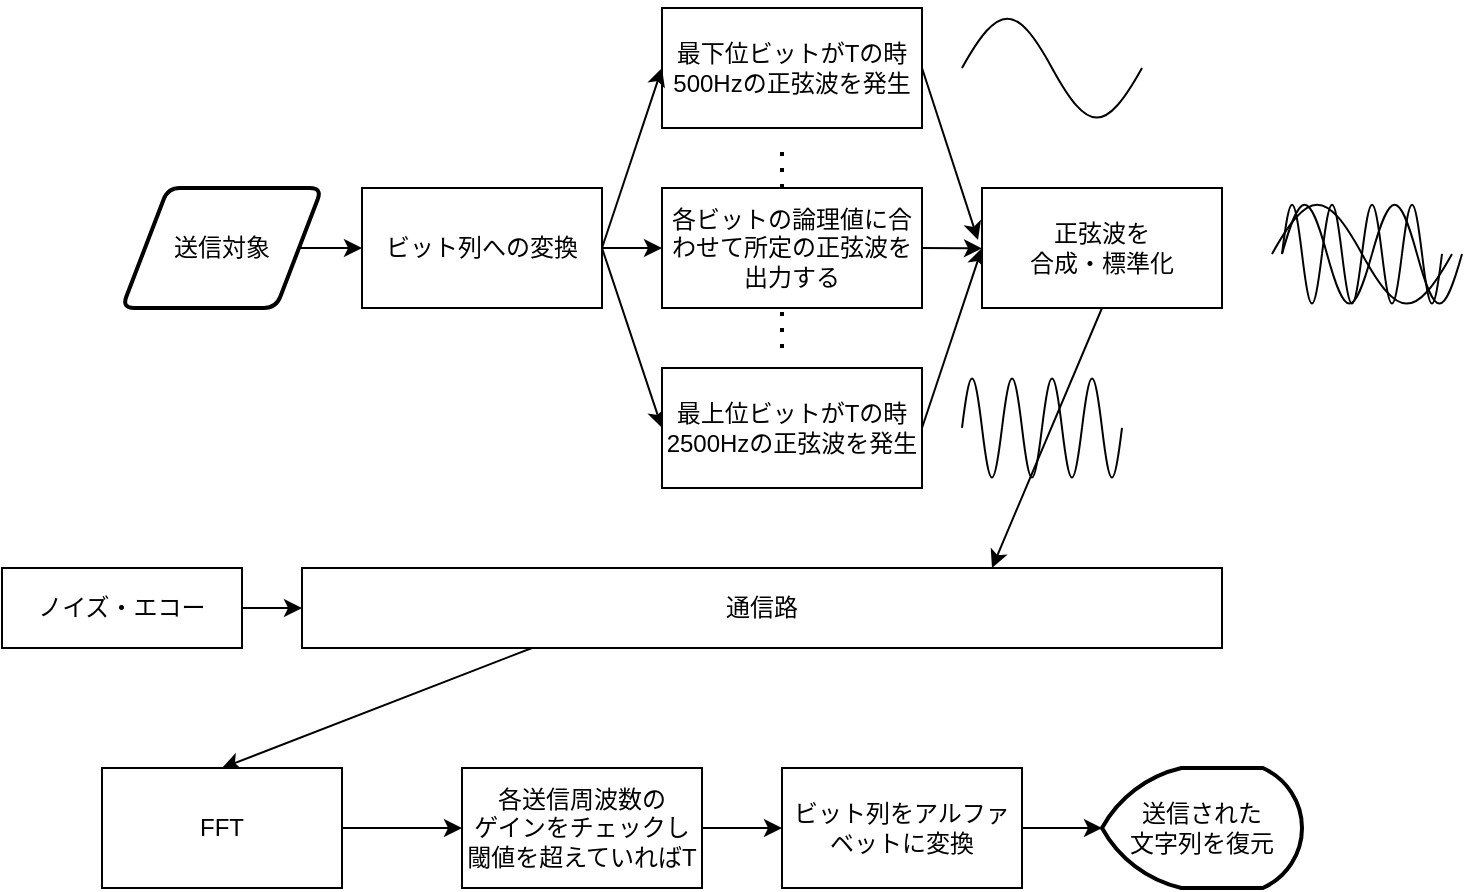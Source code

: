 <mxfile version="13.6.2" type="device"><diagram id="XR0qrJ3-TQ8RYa4SCuzE" name="Page-1"><mxGraphModel dx="1185" dy="594" grid="1" gridSize="10" guides="1" tooltips="1" connect="1" arrows="1" fold="1" page="1" pageScale="1" pageWidth="827" pageHeight="1169" math="0" shadow="0"><root><mxCell id="0"/><mxCell id="1" parent="0"/><mxCell id="lcbBJ9gxFM_gEquGdDi--1" value="送信対象" style="shape=parallelogram;html=1;strokeWidth=2;perimeter=parallelogramPerimeter;whiteSpace=wrap;rounded=1;arcSize=12;size=0.23;" vertex="1" parent="1"><mxGeometry x="70" y="270" width="100" height="60" as="geometry"/></mxCell><mxCell id="lcbBJ9gxFM_gEquGdDi--13" style="rounded=0;orthogonalLoop=1;jettySize=auto;html=1;exitX=1;exitY=0.5;exitDx=0;exitDy=0;entryX=0;entryY=0.5;entryDx=0;entryDy=0;" edge="1" parent="1" source="lcbBJ9gxFM_gEquGdDi--3" target="lcbBJ9gxFM_gEquGdDi--6"><mxGeometry relative="1" as="geometry"/></mxCell><mxCell id="lcbBJ9gxFM_gEquGdDi--15" style="edgeStyle=none;rounded=0;orthogonalLoop=1;jettySize=auto;html=1;exitX=1;exitY=0.5;exitDx=0;exitDy=0;entryX=0;entryY=0.5;entryDx=0;entryDy=0;" edge="1" parent="1" source="lcbBJ9gxFM_gEquGdDi--3" target="lcbBJ9gxFM_gEquGdDi--8"><mxGeometry relative="1" as="geometry"/></mxCell><mxCell id="lcbBJ9gxFM_gEquGdDi--3" value="ビット列への変換" style="rounded=0;whiteSpace=wrap;html=1;" vertex="1" parent="1"><mxGeometry x="190" y="270" width="120" height="60" as="geometry"/></mxCell><mxCell id="lcbBJ9gxFM_gEquGdDi--19" style="edgeStyle=none;rounded=0;orthogonalLoop=1;jettySize=auto;html=1;exitX=1;exitY=0.5;exitDx=0;exitDy=0;" edge="1" parent="1" source="lcbBJ9gxFM_gEquGdDi--5"><mxGeometry relative="1" as="geometry"><mxPoint x="498" y="296" as="targetPoint"/></mxGeometry></mxCell><mxCell id="lcbBJ9gxFM_gEquGdDi--5" value="最下位ビットがTの時&lt;br&gt;500Hzの正弦波を発生" style="rounded=0;whiteSpace=wrap;html=1;" vertex="1" parent="1"><mxGeometry x="340" y="180" width="130" height="60" as="geometry"/></mxCell><mxCell id="lcbBJ9gxFM_gEquGdDi--21" style="edgeStyle=none;rounded=0;orthogonalLoop=1;jettySize=auto;html=1;exitX=1;exitY=0.5;exitDx=0;exitDy=0;" edge="1" parent="1" source="lcbBJ9gxFM_gEquGdDi--6"><mxGeometry relative="1" as="geometry"><mxPoint x="500" y="300" as="targetPoint"/></mxGeometry></mxCell><mxCell id="lcbBJ9gxFM_gEquGdDi--6" value="最上位ビットがTの時&lt;br&gt;2500Hzの正弦波を発生" style="rounded=0;whiteSpace=wrap;html=1;" vertex="1" parent="1"><mxGeometry x="340" y="360" width="130" height="60" as="geometry"/></mxCell><mxCell id="lcbBJ9gxFM_gEquGdDi--7" value="" style="endArrow=none;dashed=1;html=1;dashPattern=1 3;strokeWidth=2;" edge="1" parent="1"><mxGeometry width="50" height="50" relative="1" as="geometry"><mxPoint x="400" y="350" as="sourcePoint"/><mxPoint x="400" y="250" as="targetPoint"/></mxGeometry></mxCell><mxCell id="lcbBJ9gxFM_gEquGdDi--20" style="edgeStyle=none;rounded=0;orthogonalLoop=1;jettySize=auto;html=1;exitX=1;exitY=0.5;exitDx=0;exitDy=0;" edge="1" parent="1" source="lcbBJ9gxFM_gEquGdDi--8"><mxGeometry relative="1" as="geometry"><mxPoint x="500" y="300.207" as="targetPoint"/></mxGeometry></mxCell><mxCell id="lcbBJ9gxFM_gEquGdDi--8" value="各ビットの論理値に合わせて所定の正弦波を出力する" style="rounded=0;whiteSpace=wrap;html=1;" vertex="1" parent="1"><mxGeometry x="340" y="270" width="130" height="60" as="geometry"/></mxCell><mxCell id="lcbBJ9gxFM_gEquGdDi--9" value="" style="endArrow=classic;html=1;entryX=0;entryY=0.5;entryDx=0;entryDy=0;" edge="1" parent="1" target="lcbBJ9gxFM_gEquGdDi--5"><mxGeometry width="50" height="50" relative="1" as="geometry"><mxPoint x="310" y="300" as="sourcePoint"/><mxPoint x="360" y="250" as="targetPoint"/></mxGeometry></mxCell><mxCell id="lcbBJ9gxFM_gEquGdDi--43" style="edgeStyle=none;rounded=0;orthogonalLoop=1;jettySize=auto;html=1;exitX=0.5;exitY=1;exitDx=0;exitDy=0;entryX=0.75;entryY=0;entryDx=0;entryDy=0;" edge="1" parent="1" source="lcbBJ9gxFM_gEquGdDi--16" target="lcbBJ9gxFM_gEquGdDi--23"><mxGeometry relative="1" as="geometry"/></mxCell><mxCell id="lcbBJ9gxFM_gEquGdDi--16" value="正弦波を&lt;br&gt;合成・標準化" style="rounded=0;whiteSpace=wrap;html=1;" vertex="1" parent="1"><mxGeometry x="500" y="270" width="120" height="60" as="geometry"/></mxCell><mxCell id="lcbBJ9gxFM_gEquGdDi--17" value="" style="endArrow=classic;html=1;exitX=1;exitY=0.5;exitDx=0;exitDy=0;entryX=0;entryY=0.5;entryDx=0;entryDy=0;" edge="1" parent="1" source="lcbBJ9gxFM_gEquGdDi--1" target="lcbBJ9gxFM_gEquGdDi--3"><mxGeometry width="50" height="50" relative="1" as="geometry"><mxPoint x="160" y="360" as="sourcePoint"/><mxPoint x="210" y="310" as="targetPoint"/></mxGeometry></mxCell><mxCell id="lcbBJ9gxFM_gEquGdDi--28" style="edgeStyle=none;rounded=0;orthogonalLoop=1;jettySize=auto;html=1;exitX=0.25;exitY=1;exitDx=0;exitDy=0;entryX=0.5;entryY=0;entryDx=0;entryDy=0;" edge="1" parent="1" source="lcbBJ9gxFM_gEquGdDi--23" target="lcbBJ9gxFM_gEquGdDi--27"><mxGeometry relative="1" as="geometry"/></mxCell><mxCell id="lcbBJ9gxFM_gEquGdDi--23" value="通信路" style="rounded=0;whiteSpace=wrap;html=1;" vertex="1" parent="1"><mxGeometry x="160" y="460" width="460" height="40" as="geometry"/></mxCell><mxCell id="lcbBJ9gxFM_gEquGdDi--26" style="edgeStyle=none;rounded=0;orthogonalLoop=1;jettySize=auto;html=1;exitX=1;exitY=0.5;exitDx=0;exitDy=0;entryX=0;entryY=0.5;entryDx=0;entryDy=0;" edge="1" parent="1" source="lcbBJ9gxFM_gEquGdDi--25" target="lcbBJ9gxFM_gEquGdDi--23"><mxGeometry relative="1" as="geometry"/></mxCell><mxCell id="lcbBJ9gxFM_gEquGdDi--25" value="ノイズ・エコー" style="rounded=0;whiteSpace=wrap;html=1;" vertex="1" parent="1"><mxGeometry x="10" y="460" width="120" height="40" as="geometry"/></mxCell><mxCell id="lcbBJ9gxFM_gEquGdDi--27" value="FFT" style="rounded=0;whiteSpace=wrap;html=1;" vertex="1" parent="1"><mxGeometry x="60" y="560" width="120" height="60" as="geometry"/></mxCell><mxCell id="lcbBJ9gxFM_gEquGdDi--32" style="edgeStyle=none;rounded=0;orthogonalLoop=1;jettySize=auto;html=1;exitX=1;exitY=0.5;exitDx=0;exitDy=0;entryX=0;entryY=0.5;entryDx=0;entryDy=0;" edge="1" parent="1" source="lcbBJ9gxFM_gEquGdDi--29" target="lcbBJ9gxFM_gEquGdDi--31"><mxGeometry relative="1" as="geometry"/></mxCell><mxCell id="lcbBJ9gxFM_gEquGdDi--29" value="各送信周波数の&lt;br&gt;ゲインをチェックし&lt;br&gt;閾値を超えていればT" style="rounded=0;whiteSpace=wrap;html=1;" vertex="1" parent="1"><mxGeometry x="240" y="560" width="120" height="60" as="geometry"/></mxCell><mxCell id="lcbBJ9gxFM_gEquGdDi--30" value="" style="endArrow=classic;html=1;exitX=1;exitY=0.5;exitDx=0;exitDy=0;entryX=0;entryY=0.5;entryDx=0;entryDy=0;" edge="1" parent="1" source="lcbBJ9gxFM_gEquGdDi--27" target="lcbBJ9gxFM_gEquGdDi--29"><mxGeometry width="50" height="50" relative="1" as="geometry"><mxPoint x="190" y="610" as="sourcePoint"/><mxPoint x="240" y="560" as="targetPoint"/></mxGeometry></mxCell><mxCell id="lcbBJ9gxFM_gEquGdDi--35" style="edgeStyle=none;rounded=0;orthogonalLoop=1;jettySize=auto;html=1;exitX=1;exitY=0.5;exitDx=0;exitDy=0;entryX=0;entryY=0.5;entryDx=0;entryDy=0;entryPerimeter=0;" edge="1" parent="1" source="lcbBJ9gxFM_gEquGdDi--31" target="lcbBJ9gxFM_gEquGdDi--34"><mxGeometry relative="1" as="geometry"/></mxCell><mxCell id="lcbBJ9gxFM_gEquGdDi--31" value="ビット列をアルファベットに変換" style="rounded=0;whiteSpace=wrap;html=1;" vertex="1" parent="1"><mxGeometry x="400" y="560" width="120" height="60" as="geometry"/></mxCell><mxCell id="lcbBJ9gxFM_gEquGdDi--34" value="送信された&lt;br&gt;文字列を復元" style="strokeWidth=2;html=1;shape=mxgraph.flowchart.display;whiteSpace=wrap;" vertex="1" parent="1"><mxGeometry x="560" y="560" width="100" height="60" as="geometry"/></mxCell><mxCell id="lcbBJ9gxFM_gEquGdDi--36" value="" style="pointerEvents=1;verticalLabelPosition=bottom;shadow=0;dashed=0;align=center;html=1;verticalAlign=top;shape=mxgraph.electrical.waveforms.sine_wave;" vertex="1" parent="1"><mxGeometry x="490" y="177" width="90" height="66.18" as="geometry"/></mxCell><mxCell id="lcbBJ9gxFM_gEquGdDi--44" value="" style="group" vertex="1" connectable="0" parent="1"><mxGeometry x="490" y="356.91" width="80" height="66.18" as="geometry"/></mxCell><mxCell id="lcbBJ9gxFM_gEquGdDi--37" value="" style="pointerEvents=1;verticalLabelPosition=bottom;shadow=0;dashed=0;align=center;html=1;verticalAlign=top;shape=mxgraph.electrical.waveforms.sine_wave;" vertex="1" parent="lcbBJ9gxFM_gEquGdDi--44"><mxGeometry width="20" height="66.18" as="geometry"/></mxCell><mxCell id="lcbBJ9gxFM_gEquGdDi--38" value="" style="pointerEvents=1;verticalLabelPosition=bottom;shadow=0;dashed=0;align=center;html=1;verticalAlign=top;shape=mxgraph.electrical.waveforms.sine_wave;" vertex="1" parent="lcbBJ9gxFM_gEquGdDi--44"><mxGeometry x="20" width="20" height="66.18" as="geometry"/></mxCell><mxCell id="lcbBJ9gxFM_gEquGdDi--39" value="" style="pointerEvents=1;verticalLabelPosition=bottom;shadow=0;dashed=0;align=center;html=1;verticalAlign=top;shape=mxgraph.electrical.waveforms.sine_wave;" vertex="1" parent="lcbBJ9gxFM_gEquGdDi--44"><mxGeometry x="40" width="20" height="66.18" as="geometry"/></mxCell><mxCell id="lcbBJ9gxFM_gEquGdDi--41" value="" style="pointerEvents=1;verticalLabelPosition=bottom;shadow=0;dashed=0;align=center;html=1;verticalAlign=top;shape=mxgraph.electrical.waveforms.sine_wave;" vertex="1" parent="lcbBJ9gxFM_gEquGdDi--44"><mxGeometry x="60" width="20" height="66.18" as="geometry"/></mxCell><mxCell id="lcbBJ9gxFM_gEquGdDi--45" value="" style="group" vertex="1" connectable="0" parent="1"><mxGeometry x="650" y="270" width="90" height="66.18" as="geometry"/></mxCell><mxCell id="lcbBJ9gxFM_gEquGdDi--46" value="" style="pointerEvents=1;verticalLabelPosition=bottom;shadow=0;dashed=0;align=center;html=1;verticalAlign=top;shape=mxgraph.electrical.waveforms.sine_wave;" vertex="1" parent="lcbBJ9gxFM_gEquGdDi--45"><mxGeometry width="20" height="66.18" as="geometry"/></mxCell><mxCell id="lcbBJ9gxFM_gEquGdDi--47" value="" style="pointerEvents=1;verticalLabelPosition=bottom;shadow=0;dashed=0;align=center;html=1;verticalAlign=top;shape=mxgraph.electrical.waveforms.sine_wave;" vertex="1" parent="lcbBJ9gxFM_gEquGdDi--45"><mxGeometry x="20" width="20" height="66.18" as="geometry"/></mxCell><mxCell id="lcbBJ9gxFM_gEquGdDi--48" value="" style="pointerEvents=1;verticalLabelPosition=bottom;shadow=0;dashed=0;align=center;html=1;verticalAlign=top;shape=mxgraph.electrical.waveforms.sine_wave;" vertex="1" parent="lcbBJ9gxFM_gEquGdDi--45"><mxGeometry x="40" width="20" height="66.18" as="geometry"/></mxCell><mxCell id="lcbBJ9gxFM_gEquGdDi--49" value="" style="pointerEvents=1;verticalLabelPosition=bottom;shadow=0;dashed=0;align=center;html=1;verticalAlign=top;shape=mxgraph.electrical.waveforms.sine_wave;" vertex="1" parent="lcbBJ9gxFM_gEquGdDi--45"><mxGeometry x="60" width="20" height="66.18" as="geometry"/></mxCell><mxCell id="lcbBJ9gxFM_gEquGdDi--50" value="" style="pointerEvents=1;verticalLabelPosition=bottom;shadow=0;dashed=0;align=center;html=1;verticalAlign=top;shape=mxgraph.electrical.waveforms.sine_wave;" vertex="1" parent="lcbBJ9gxFM_gEquGdDi--45"><mxGeometry x="-5" width="90" height="66.18" as="geometry"/></mxCell><mxCell id="lcbBJ9gxFM_gEquGdDi--54" value="" style="group" vertex="1" connectable="0" parent="lcbBJ9gxFM_gEquGdDi--45"><mxGeometry width="90" height="66.18" as="geometry"/></mxCell><mxCell id="lcbBJ9gxFM_gEquGdDi--51" value="" style="pointerEvents=1;verticalLabelPosition=bottom;shadow=0;dashed=0;align=center;html=1;verticalAlign=top;shape=mxgraph.electrical.waveforms.sine_wave;" vertex="1" parent="lcbBJ9gxFM_gEquGdDi--54"><mxGeometry width="45" height="66.18" as="geometry"/></mxCell><mxCell id="lcbBJ9gxFM_gEquGdDi--53" value="" style="pointerEvents=1;verticalLabelPosition=bottom;shadow=0;dashed=0;align=center;html=1;verticalAlign=top;shape=mxgraph.electrical.waveforms.sine_wave;" vertex="1" parent="lcbBJ9gxFM_gEquGdDi--54"><mxGeometry x="45" width="45" height="66.18" as="geometry"/></mxCell></root></mxGraphModel></diagram></mxfile>